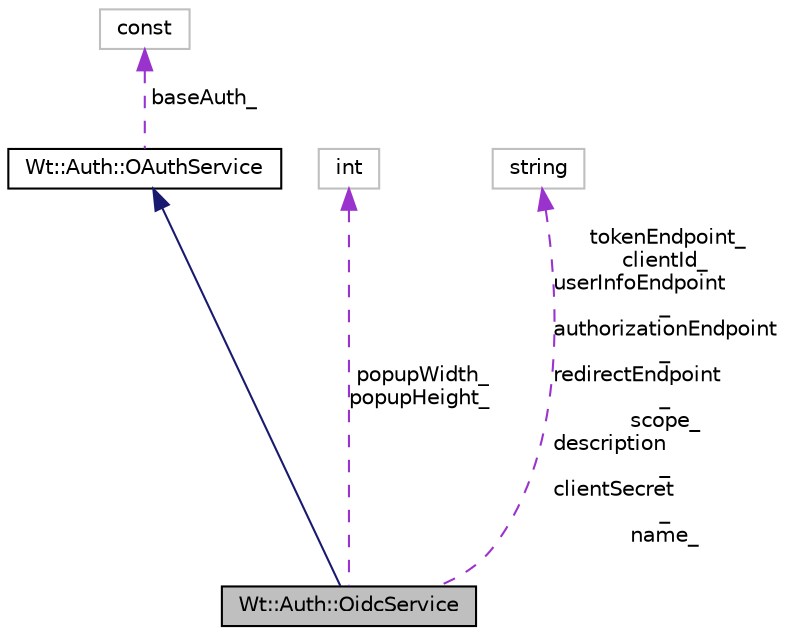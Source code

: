 digraph "Wt::Auth::OidcService"
{
 // LATEX_PDF_SIZE
  edge [fontname="Helvetica",fontsize="10",labelfontname="Helvetica",labelfontsize="10"];
  node [fontname="Helvetica",fontsize="10",shape=record];
  Node1 [label="Wt::Auth::OidcService",height=0.2,width=0.4,color="black", fillcolor="grey75", style="filled", fontcolor="black",tooltip="An OpenId Connect authentication service provider."];
  Node2 -> Node1 [dir="back",color="midnightblue",fontsize="10",style="solid",fontname="Helvetica"];
  Node2 [label="Wt::Auth::OAuthService",height=0.2,width=0.4,color="black", fillcolor="white", style="filled",URL="$classWt_1_1Auth_1_1OAuthService.html",tooltip="An OAuth authorization (and authentication) service provider."];
  Node3 -> Node2 [dir="back",color="darkorchid3",fontsize="10",style="dashed",label=" baseAuth_" ,fontname="Helvetica"];
  Node3 [label="const",height=0.2,width=0.4,color="grey75", fillcolor="white", style="filled",tooltip=" "];
  Node4 -> Node1 [dir="back",color="darkorchid3",fontsize="10",style="dashed",label=" popupWidth_\npopupHeight_" ,fontname="Helvetica"];
  Node4 [label="int",height=0.2,width=0.4,color="grey75", fillcolor="white", style="filled",tooltip=" "];
  Node5 -> Node1 [dir="back",color="darkorchid3",fontsize="10",style="dashed",label=" tokenEndpoint_\nclientId_\nuserInfoEndpoint\l_\nauthorizationEndpoint\l_\nredirectEndpoint\l_\nscope_\ndescription\l_\nclientSecret\l_\nname_" ,fontname="Helvetica"];
  Node5 [label="string",height=0.2,width=0.4,color="grey75", fillcolor="white", style="filled",tooltip=" "];
}

